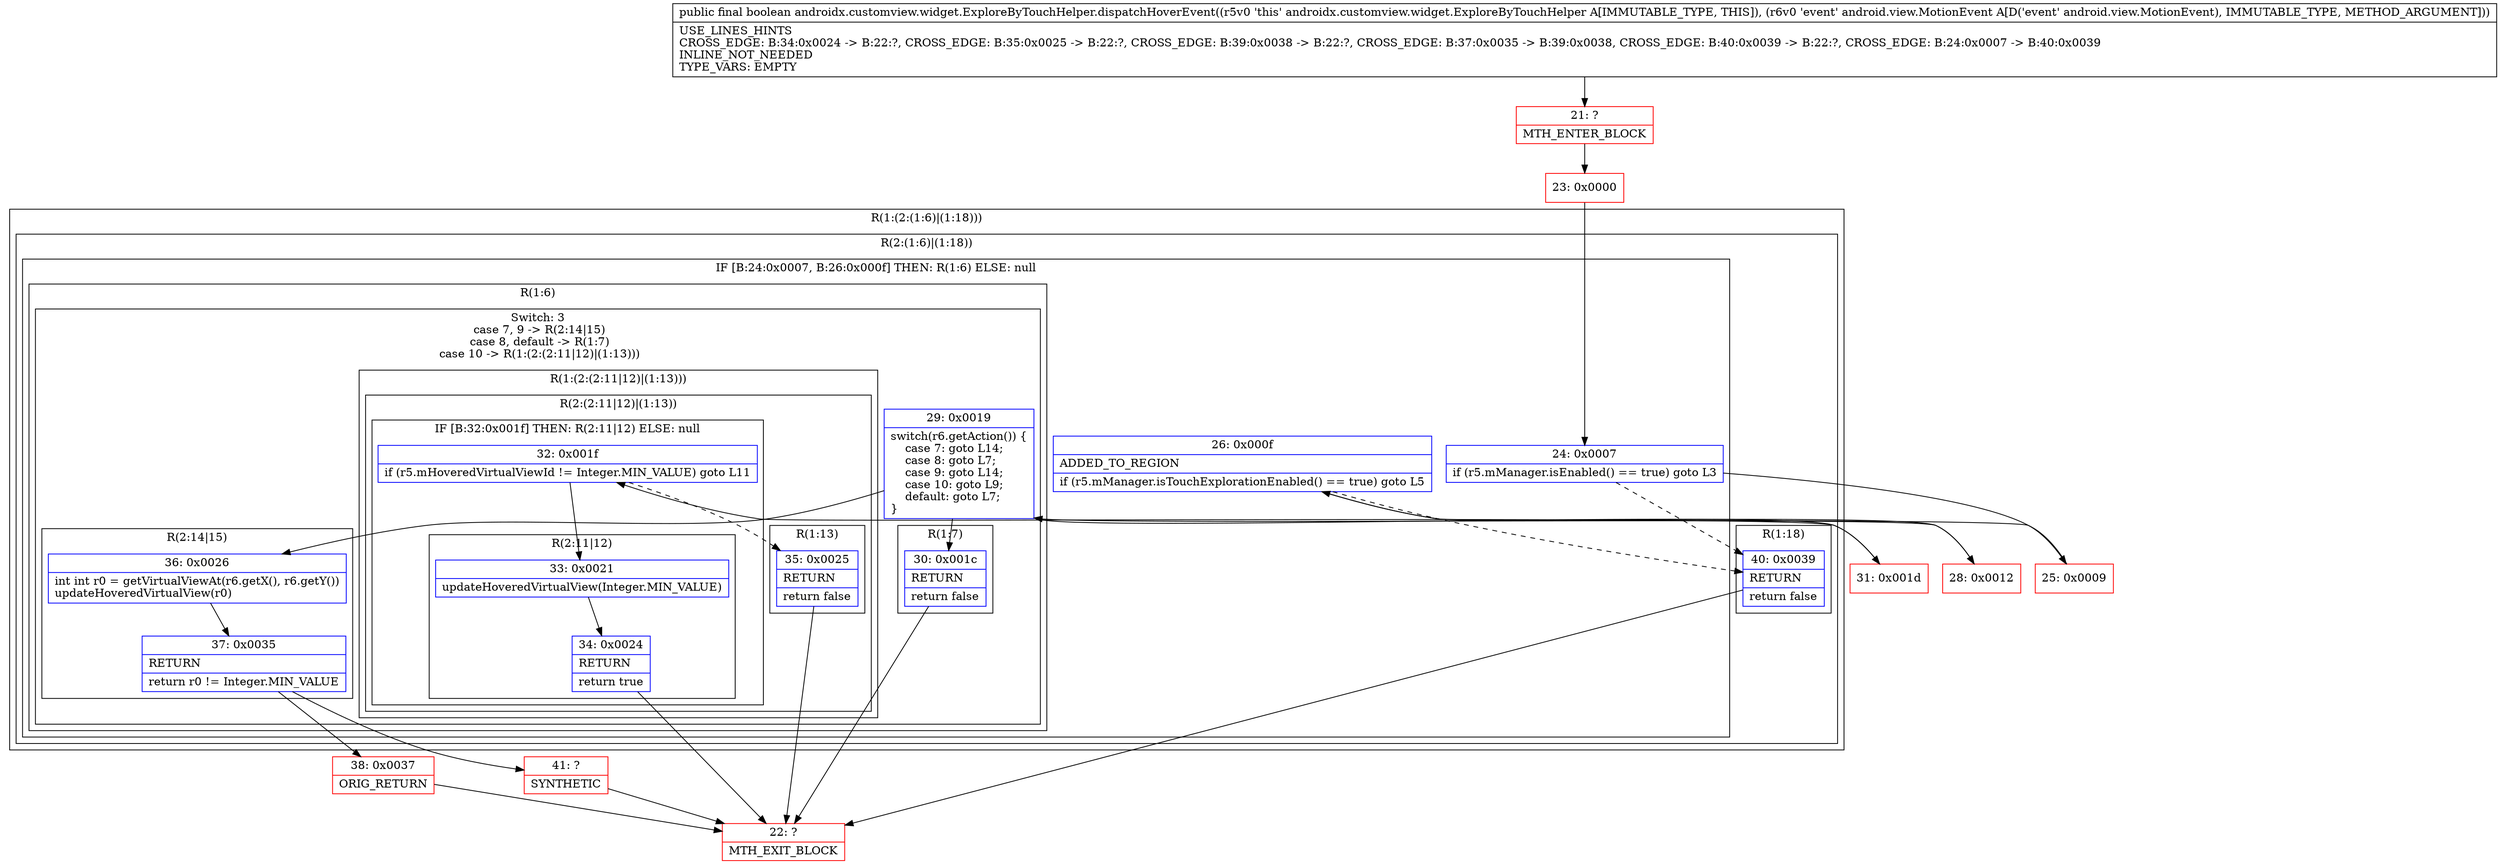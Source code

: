 digraph "CFG forandroidx.customview.widget.ExploreByTouchHelper.dispatchHoverEvent(Landroid\/view\/MotionEvent;)Z" {
subgraph cluster_Region_1511620905 {
label = "R(1:(2:(1:6)|(1:18)))";
node [shape=record,color=blue];
subgraph cluster_Region_443287880 {
label = "R(2:(1:6)|(1:18))";
node [shape=record,color=blue];
subgraph cluster_IfRegion_1628176998 {
label = "IF [B:24:0x0007, B:26:0x000f] THEN: R(1:6) ELSE: null";
node [shape=record,color=blue];
Node_24 [shape=record,label="{24\:\ 0x0007|if (r5.mManager.isEnabled() == true) goto L3\l}"];
Node_26 [shape=record,label="{26\:\ 0x000f|ADDED_TO_REGION\l|if (r5.mManager.isTouchExplorationEnabled() == true) goto L5\l}"];
subgraph cluster_Region_2113370399 {
label = "R(1:6)";
node [shape=record,color=blue];
subgraph cluster_SwitchRegion_1811005249 {
label = "Switch: 3
 case 7, 9 -> R(2:14|15)
 case 8, default -> R(1:7)
 case 10 -> R(1:(2:(2:11|12)|(1:13)))";
node [shape=record,color=blue];
Node_29 [shape=record,label="{29\:\ 0x0019|switch(r6.getAction()) \{\l    case 7: goto L14;\l    case 8: goto L7;\l    case 9: goto L14;\l    case 10: goto L9;\l    default: goto L7;\l\}\l}"];
subgraph cluster_Region_61089211 {
label = "R(2:14|15)";
node [shape=record,color=blue];
Node_36 [shape=record,label="{36\:\ 0x0026|int int r0 = getVirtualViewAt(r6.getX(), r6.getY())\lupdateHoveredVirtualView(r0)\l}"];
Node_37 [shape=record,label="{37\:\ 0x0035|RETURN\l|return r0 != Integer.MIN_VALUE\l}"];
}
subgraph cluster_Region_288214334 {
label = "R(1:7)";
node [shape=record,color=blue];
Node_30 [shape=record,label="{30\:\ 0x001c|RETURN\l|return false\l}"];
}
subgraph cluster_Region_280224335 {
label = "R(1:(2:(2:11|12)|(1:13)))";
node [shape=record,color=blue];
subgraph cluster_Region_1456099015 {
label = "R(2:(2:11|12)|(1:13))";
node [shape=record,color=blue];
subgraph cluster_IfRegion_816310504 {
label = "IF [B:32:0x001f] THEN: R(2:11|12) ELSE: null";
node [shape=record,color=blue];
Node_32 [shape=record,label="{32\:\ 0x001f|if (r5.mHoveredVirtualViewId != Integer.MIN_VALUE) goto L11\l}"];
subgraph cluster_Region_1335658495 {
label = "R(2:11|12)";
node [shape=record,color=blue];
Node_33 [shape=record,label="{33\:\ 0x0021|updateHoveredVirtualView(Integer.MIN_VALUE)\l}"];
Node_34 [shape=record,label="{34\:\ 0x0024|RETURN\l|return true\l}"];
}
}
subgraph cluster_Region_1077061081 {
label = "R(1:13)";
node [shape=record,color=blue];
Node_35 [shape=record,label="{35\:\ 0x0025|RETURN\l|return false\l}"];
}
}
}
}
}
}
subgraph cluster_Region_1141536622 {
label = "R(1:18)";
node [shape=record,color=blue];
Node_40 [shape=record,label="{40\:\ 0x0039|RETURN\l|return false\l}"];
}
}
}
Node_21 [shape=record,color=red,label="{21\:\ ?|MTH_ENTER_BLOCK\l}"];
Node_23 [shape=record,color=red,label="{23\:\ 0x0000}"];
Node_25 [shape=record,color=red,label="{25\:\ 0x0009}"];
Node_28 [shape=record,color=red,label="{28\:\ 0x0012}"];
Node_22 [shape=record,color=red,label="{22\:\ ?|MTH_EXIT_BLOCK\l}"];
Node_31 [shape=record,color=red,label="{31\:\ 0x001d}"];
Node_38 [shape=record,color=red,label="{38\:\ 0x0037|ORIG_RETURN\l}"];
Node_41 [shape=record,color=red,label="{41\:\ ?|SYNTHETIC\l}"];
MethodNode[shape=record,label="{public final boolean androidx.customview.widget.ExploreByTouchHelper.dispatchHoverEvent((r5v0 'this' androidx.customview.widget.ExploreByTouchHelper A[IMMUTABLE_TYPE, THIS]), (r6v0 'event' android.view.MotionEvent A[D('event' android.view.MotionEvent), IMMUTABLE_TYPE, METHOD_ARGUMENT]))  | USE_LINES_HINTS\lCROSS_EDGE: B:34:0x0024 \-\> B:22:?, CROSS_EDGE: B:35:0x0025 \-\> B:22:?, CROSS_EDGE: B:39:0x0038 \-\> B:22:?, CROSS_EDGE: B:37:0x0035 \-\> B:39:0x0038, CROSS_EDGE: B:40:0x0039 \-\> B:22:?, CROSS_EDGE: B:24:0x0007 \-\> B:40:0x0039\lINLINE_NOT_NEEDED\lTYPE_VARS: EMPTY\l}"];
MethodNode -> Node_21;Node_24 -> Node_25;
Node_24 -> Node_40[style=dashed];
Node_26 -> Node_28;
Node_26 -> Node_40[style=dashed];
Node_29 -> Node_30;
Node_29 -> Node_31;
Node_29 -> Node_36;
Node_36 -> Node_37;
Node_37 -> Node_38;
Node_37 -> Node_41;
Node_30 -> Node_22;
Node_32 -> Node_33;
Node_32 -> Node_35[style=dashed];
Node_33 -> Node_34;
Node_34 -> Node_22;
Node_35 -> Node_22;
Node_40 -> Node_22;
Node_21 -> Node_23;
Node_23 -> Node_24;
Node_25 -> Node_26;
Node_28 -> Node_29;
Node_31 -> Node_32;
Node_38 -> Node_22;
Node_41 -> Node_22;
}

